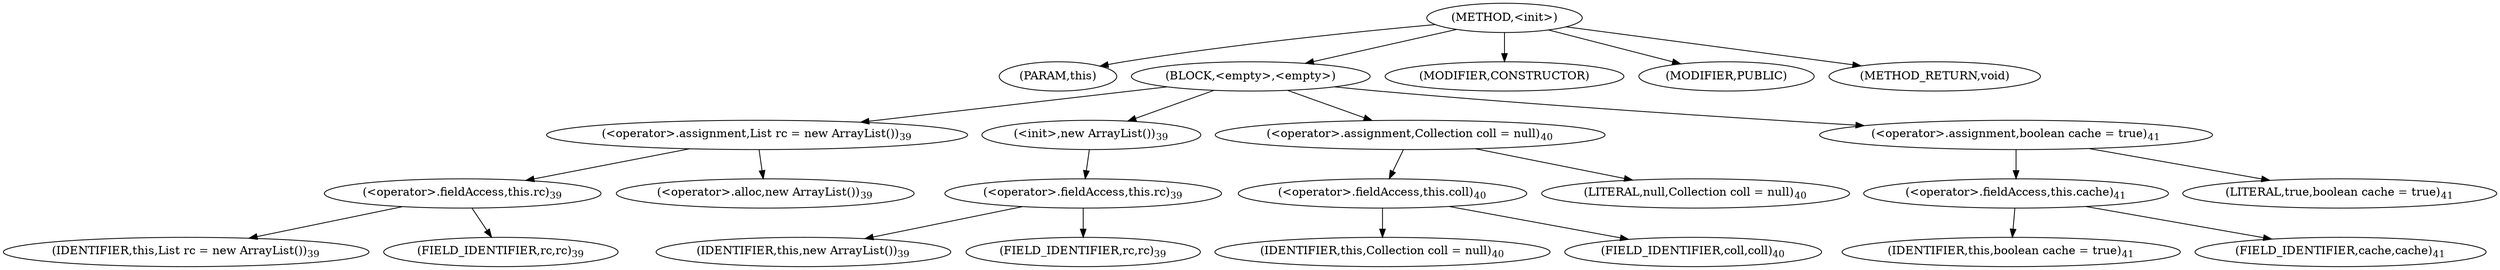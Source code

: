 digraph "&lt;init&gt;" {  
"486" [label = <(METHOD,&lt;init&gt;)> ]
"487" [label = <(PARAM,this)> ]
"488" [label = <(BLOCK,&lt;empty&gt;,&lt;empty&gt;)> ]
"489" [label = <(&lt;operator&gt;.assignment,List rc = new ArrayList())<SUB>39</SUB>> ]
"490" [label = <(&lt;operator&gt;.fieldAccess,this.rc)<SUB>39</SUB>> ]
"491" [label = <(IDENTIFIER,this,List rc = new ArrayList())<SUB>39</SUB>> ]
"492" [label = <(FIELD_IDENTIFIER,rc,rc)<SUB>39</SUB>> ]
"493" [label = <(&lt;operator&gt;.alloc,new ArrayList())<SUB>39</SUB>> ]
"494" [label = <(&lt;init&gt;,new ArrayList())<SUB>39</SUB>> ]
"495" [label = <(&lt;operator&gt;.fieldAccess,this.rc)<SUB>39</SUB>> ]
"496" [label = <(IDENTIFIER,this,new ArrayList())<SUB>39</SUB>> ]
"497" [label = <(FIELD_IDENTIFIER,rc,rc)<SUB>39</SUB>> ]
"498" [label = <(&lt;operator&gt;.assignment,Collection coll = null)<SUB>40</SUB>> ]
"499" [label = <(&lt;operator&gt;.fieldAccess,this.coll)<SUB>40</SUB>> ]
"500" [label = <(IDENTIFIER,this,Collection coll = null)<SUB>40</SUB>> ]
"501" [label = <(FIELD_IDENTIFIER,coll,coll)<SUB>40</SUB>> ]
"502" [label = <(LITERAL,null,Collection coll = null)<SUB>40</SUB>> ]
"503" [label = <(&lt;operator&gt;.assignment,boolean cache = true)<SUB>41</SUB>> ]
"504" [label = <(&lt;operator&gt;.fieldAccess,this.cache)<SUB>41</SUB>> ]
"505" [label = <(IDENTIFIER,this,boolean cache = true)<SUB>41</SUB>> ]
"506" [label = <(FIELD_IDENTIFIER,cache,cache)<SUB>41</SUB>> ]
"507" [label = <(LITERAL,true,boolean cache = true)<SUB>41</SUB>> ]
"508" [label = <(MODIFIER,CONSTRUCTOR)> ]
"509" [label = <(MODIFIER,PUBLIC)> ]
"510" [label = <(METHOD_RETURN,void)> ]
  "486" -> "487" 
  "486" -> "488" 
  "486" -> "508" 
  "486" -> "509" 
  "486" -> "510" 
  "488" -> "489" 
  "488" -> "494" 
  "488" -> "498" 
  "488" -> "503" 
  "489" -> "490" 
  "489" -> "493" 
  "490" -> "491" 
  "490" -> "492" 
  "494" -> "495" 
  "495" -> "496" 
  "495" -> "497" 
  "498" -> "499" 
  "498" -> "502" 
  "499" -> "500" 
  "499" -> "501" 
  "503" -> "504" 
  "503" -> "507" 
  "504" -> "505" 
  "504" -> "506" 
}
